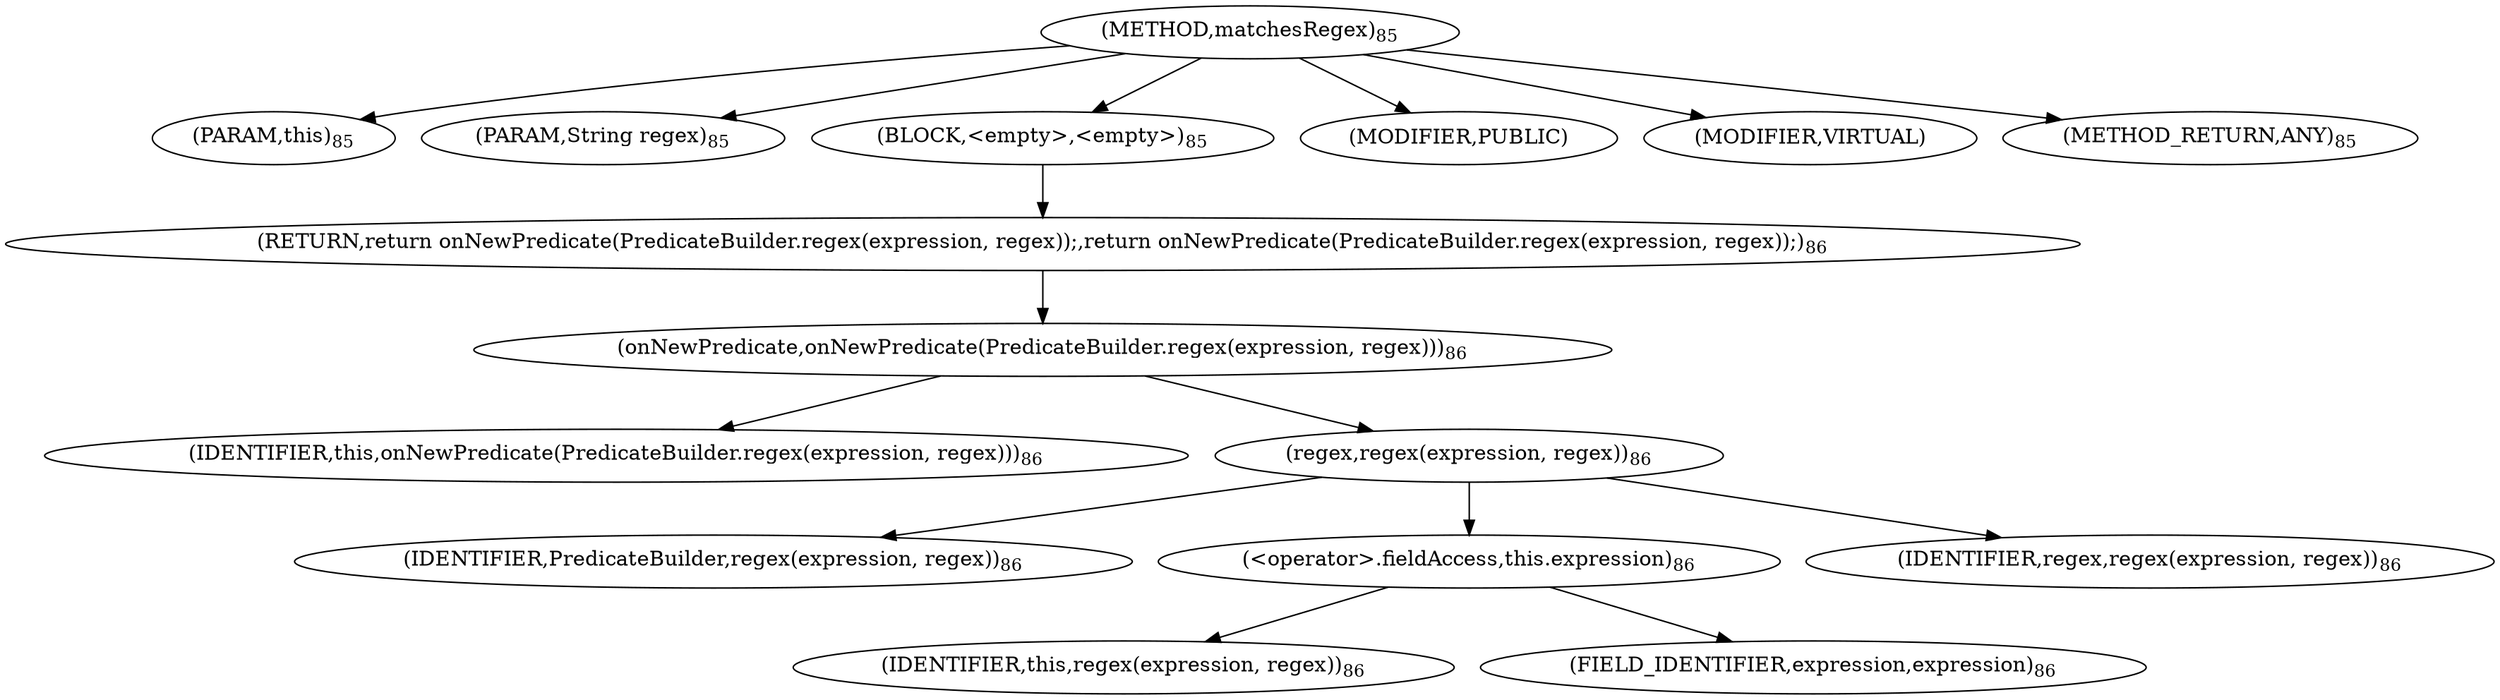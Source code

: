 digraph "matchesRegex" {  
"254" [label = <(METHOD,matchesRegex)<SUB>85</SUB>> ]
"26" [label = <(PARAM,this)<SUB>85</SUB>> ]
"255" [label = <(PARAM,String regex)<SUB>85</SUB>> ]
"256" [label = <(BLOCK,&lt;empty&gt;,&lt;empty&gt;)<SUB>85</SUB>> ]
"257" [label = <(RETURN,return onNewPredicate(PredicateBuilder.regex(expression, regex));,return onNewPredicate(PredicateBuilder.regex(expression, regex));)<SUB>86</SUB>> ]
"258" [label = <(onNewPredicate,onNewPredicate(PredicateBuilder.regex(expression, regex)))<SUB>86</SUB>> ]
"25" [label = <(IDENTIFIER,this,onNewPredicate(PredicateBuilder.regex(expression, regex)))<SUB>86</SUB>> ]
"259" [label = <(regex,regex(expression, regex))<SUB>86</SUB>> ]
"260" [label = <(IDENTIFIER,PredicateBuilder,regex(expression, regex))<SUB>86</SUB>> ]
"261" [label = <(&lt;operator&gt;.fieldAccess,this.expression)<SUB>86</SUB>> ]
"262" [label = <(IDENTIFIER,this,regex(expression, regex))<SUB>86</SUB>> ]
"263" [label = <(FIELD_IDENTIFIER,expression,expression)<SUB>86</SUB>> ]
"264" [label = <(IDENTIFIER,regex,regex(expression, regex))<SUB>86</SUB>> ]
"265" [label = <(MODIFIER,PUBLIC)> ]
"266" [label = <(MODIFIER,VIRTUAL)> ]
"267" [label = <(METHOD_RETURN,ANY)<SUB>85</SUB>> ]
  "254" -> "26" 
  "254" -> "255" 
  "254" -> "256" 
  "254" -> "265" 
  "254" -> "266" 
  "254" -> "267" 
  "256" -> "257" 
  "257" -> "258" 
  "258" -> "25" 
  "258" -> "259" 
  "259" -> "260" 
  "259" -> "261" 
  "259" -> "264" 
  "261" -> "262" 
  "261" -> "263" 
}
